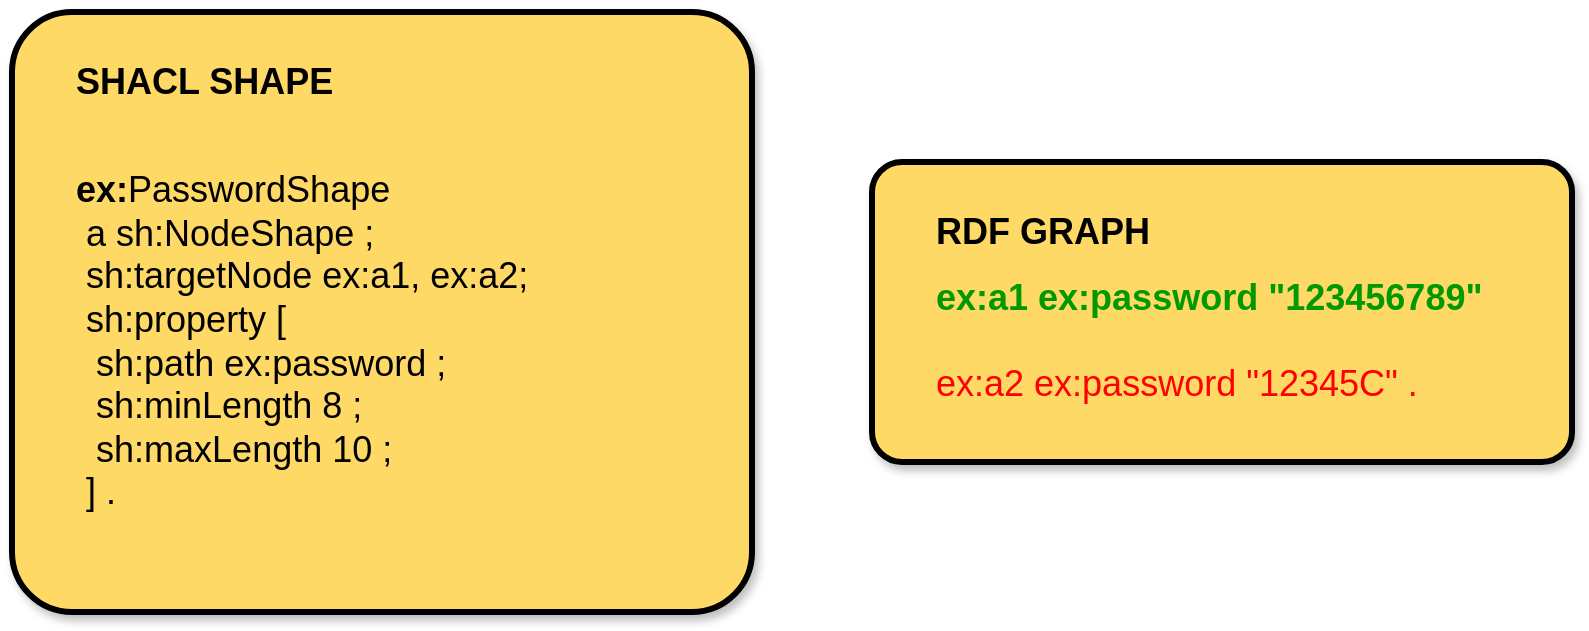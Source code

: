 <mxfile version="21.1.8" type="device">
  <diagram name="Page-1" id="xyAzrZpw5bv4GO_4QFsp">
    <mxGraphModel dx="1434" dy="749" grid="1" gridSize="10" guides="1" tooltips="1" connect="1" arrows="1" fold="1" page="1" pageScale="1" pageWidth="850" pageHeight="1100" math="0" shadow="0">
      <root>
        <mxCell id="0" />
        <mxCell id="1" parent="0" />
        <mxCell id="fxhizVSYjq276RkdOzs1-1" value="" style="rounded=1;arcSize=10;whiteSpace=wrap;html=1;align=center;strokeColor=#000000;strokeWidth=3;fillColor=#FFD966;perimeterSpacing=0;shadow=1;" vertex="1" parent="1">
          <mxGeometry x="170" y="100" width="370" height="300" as="geometry" />
        </mxCell>
        <mxCell id="fxhizVSYjq276RkdOzs1-2" value="SHACL SHAPE" style="text;html=1;strokeColor=none;fillColor=none;align=left;verticalAlign=middle;whiteSpace=wrap;rounded=0;fontSize=18;fontStyle=1" vertex="1" parent="1">
          <mxGeometry x="200" y="120" width="140" height="30" as="geometry" />
        </mxCell>
        <mxCell id="fxhizVSYjq276RkdOzs1-3" value="&lt;div style=&quot;font-size: 18px;&quot;&gt;&lt;font style=&quot;font-size: 18px;&quot;&gt;&lt;b&gt;ex:&lt;/b&gt;PasswordShape&lt;/font&gt;&lt;/div&gt;&lt;div style=&quot;font-size: 18px;&quot;&gt;&lt;font style=&quot;font-size: 18px;&quot;&gt;	&lt;span style=&quot;white-space: pre;&quot;&gt;	&lt;/span&gt;a sh:NodeShape ;&lt;/font&gt;&lt;/div&gt;&lt;div style=&quot;font-size: 18px;&quot;&gt;&lt;font style=&quot;font-size: 18px;&quot;&gt;&lt;span style=&quot;&quot;&gt;	&lt;/span&gt;&lt;span style=&quot;white-space: pre;&quot;&gt;	&lt;/span&gt;sh:targetNode ex:a1, ex:a2;&lt;/font&gt;&lt;/div&gt;&lt;div style=&quot;font-size: 18px;&quot;&gt;&lt;font style=&quot;font-size: 18px;&quot;&gt;&lt;span style=&quot;&quot;&gt;	&lt;/span&gt;&lt;span style=&quot;white-space: pre;&quot;&gt;	&lt;/span&gt;sh:property [&lt;/font&gt;&lt;/div&gt;&lt;div style=&quot;font-size: 18px;&quot;&gt;&lt;font style=&quot;font-size: 18px;&quot;&gt;&lt;span style=&quot;&quot;&gt;		&lt;/span&gt;&lt;span style=&quot;white-space: pre;&quot;&gt;	&lt;/span&gt;&lt;span style=&quot;white-space: pre;&quot;&gt;	&lt;/span&gt;sh:path ex:password ;&lt;/font&gt;&lt;/div&gt;&lt;div style=&quot;font-size: 18px;&quot;&gt;&lt;font style=&quot;font-size: 18px;&quot;&gt;&lt;span style=&quot;&quot;&gt;		&lt;/span&gt;&lt;span style=&quot;white-space: pre;&quot;&gt;	&lt;/span&gt;&lt;span style=&quot;white-space: pre;&quot;&gt;	&lt;/span&gt;sh:minLength 8 ;&lt;/font&gt;&lt;/div&gt;&lt;div style=&quot;font-size: 18px;&quot;&gt;&lt;font style=&quot;font-size: 18px;&quot;&gt;&lt;span style=&quot;&quot;&gt;		&lt;/span&gt;&lt;span style=&quot;white-space: pre;&quot;&gt;	&lt;/span&gt;&lt;span style=&quot;white-space: pre;&quot;&gt;	&lt;/span&gt;sh:maxLength 10 ;&lt;/font&gt;&lt;/div&gt;&lt;div style=&quot;font-size: 18px;&quot;&gt;&lt;font style=&quot;font-size: 18px;&quot;&gt;	&lt;span style=&quot;white-space: pre;&quot;&gt;	&lt;/span&gt;] .&lt;/font&gt;&lt;/div&gt;" style="text;html=1;strokeColor=none;fillColor=none;align=left;verticalAlign=middle;whiteSpace=wrap;rounded=0;" vertex="1" parent="1">
          <mxGeometry x="200" y="150" width="310" height="230" as="geometry" />
        </mxCell>
        <mxCell id="fxhizVSYjq276RkdOzs1-4" value="" style="rounded=1;arcSize=10;whiteSpace=wrap;html=1;align=center;strokeColor=#000000;strokeWidth=3;fillColor=#FFD966;perimeterSpacing=0;shadow=1;" vertex="1" parent="1">
          <mxGeometry x="600" y="175" width="350" height="150" as="geometry" />
        </mxCell>
        <mxCell id="fxhizVSYjq276RkdOzs1-5" value="RDF GRAPH" style="text;html=1;strokeColor=none;fillColor=none;align=left;verticalAlign=middle;whiteSpace=wrap;rounded=0;fontSize=18;fontStyle=1" vertex="1" parent="1">
          <mxGeometry x="630" y="195" width="140" height="30" as="geometry" />
        </mxCell>
        <mxCell id="fxhizVSYjq276RkdOzs1-6" value="&lt;div style=&quot;font-size: 18px;&quot;&gt;&lt;div&gt;&lt;font color=&quot;#009900&quot;&gt;&lt;b&gt;ex:a1 ex:password &quot;123456789&quot;&lt;/b&gt;&lt;/font&gt;&lt;/div&gt;&lt;div&gt;&lt;span style=&quot;background-color: initial;&quot;&gt;&lt;br&gt;&lt;/span&gt;&lt;/div&gt;&lt;div&gt;&lt;span style=&quot;background-color: initial;&quot;&gt;&lt;font color=&quot;#ff0000&quot;&gt;ex:a2 ex:password &quot;12345C&quot; .&lt;/font&gt;&lt;/span&gt;&lt;/div&gt;&lt;/div&gt;" style="text;html=1;strokeColor=none;fillColor=none;align=left;verticalAlign=middle;whiteSpace=wrap;rounded=0;" vertex="1" parent="1">
          <mxGeometry x="630" y="225" width="310" height="80" as="geometry" />
        </mxCell>
      </root>
    </mxGraphModel>
  </diagram>
</mxfile>
